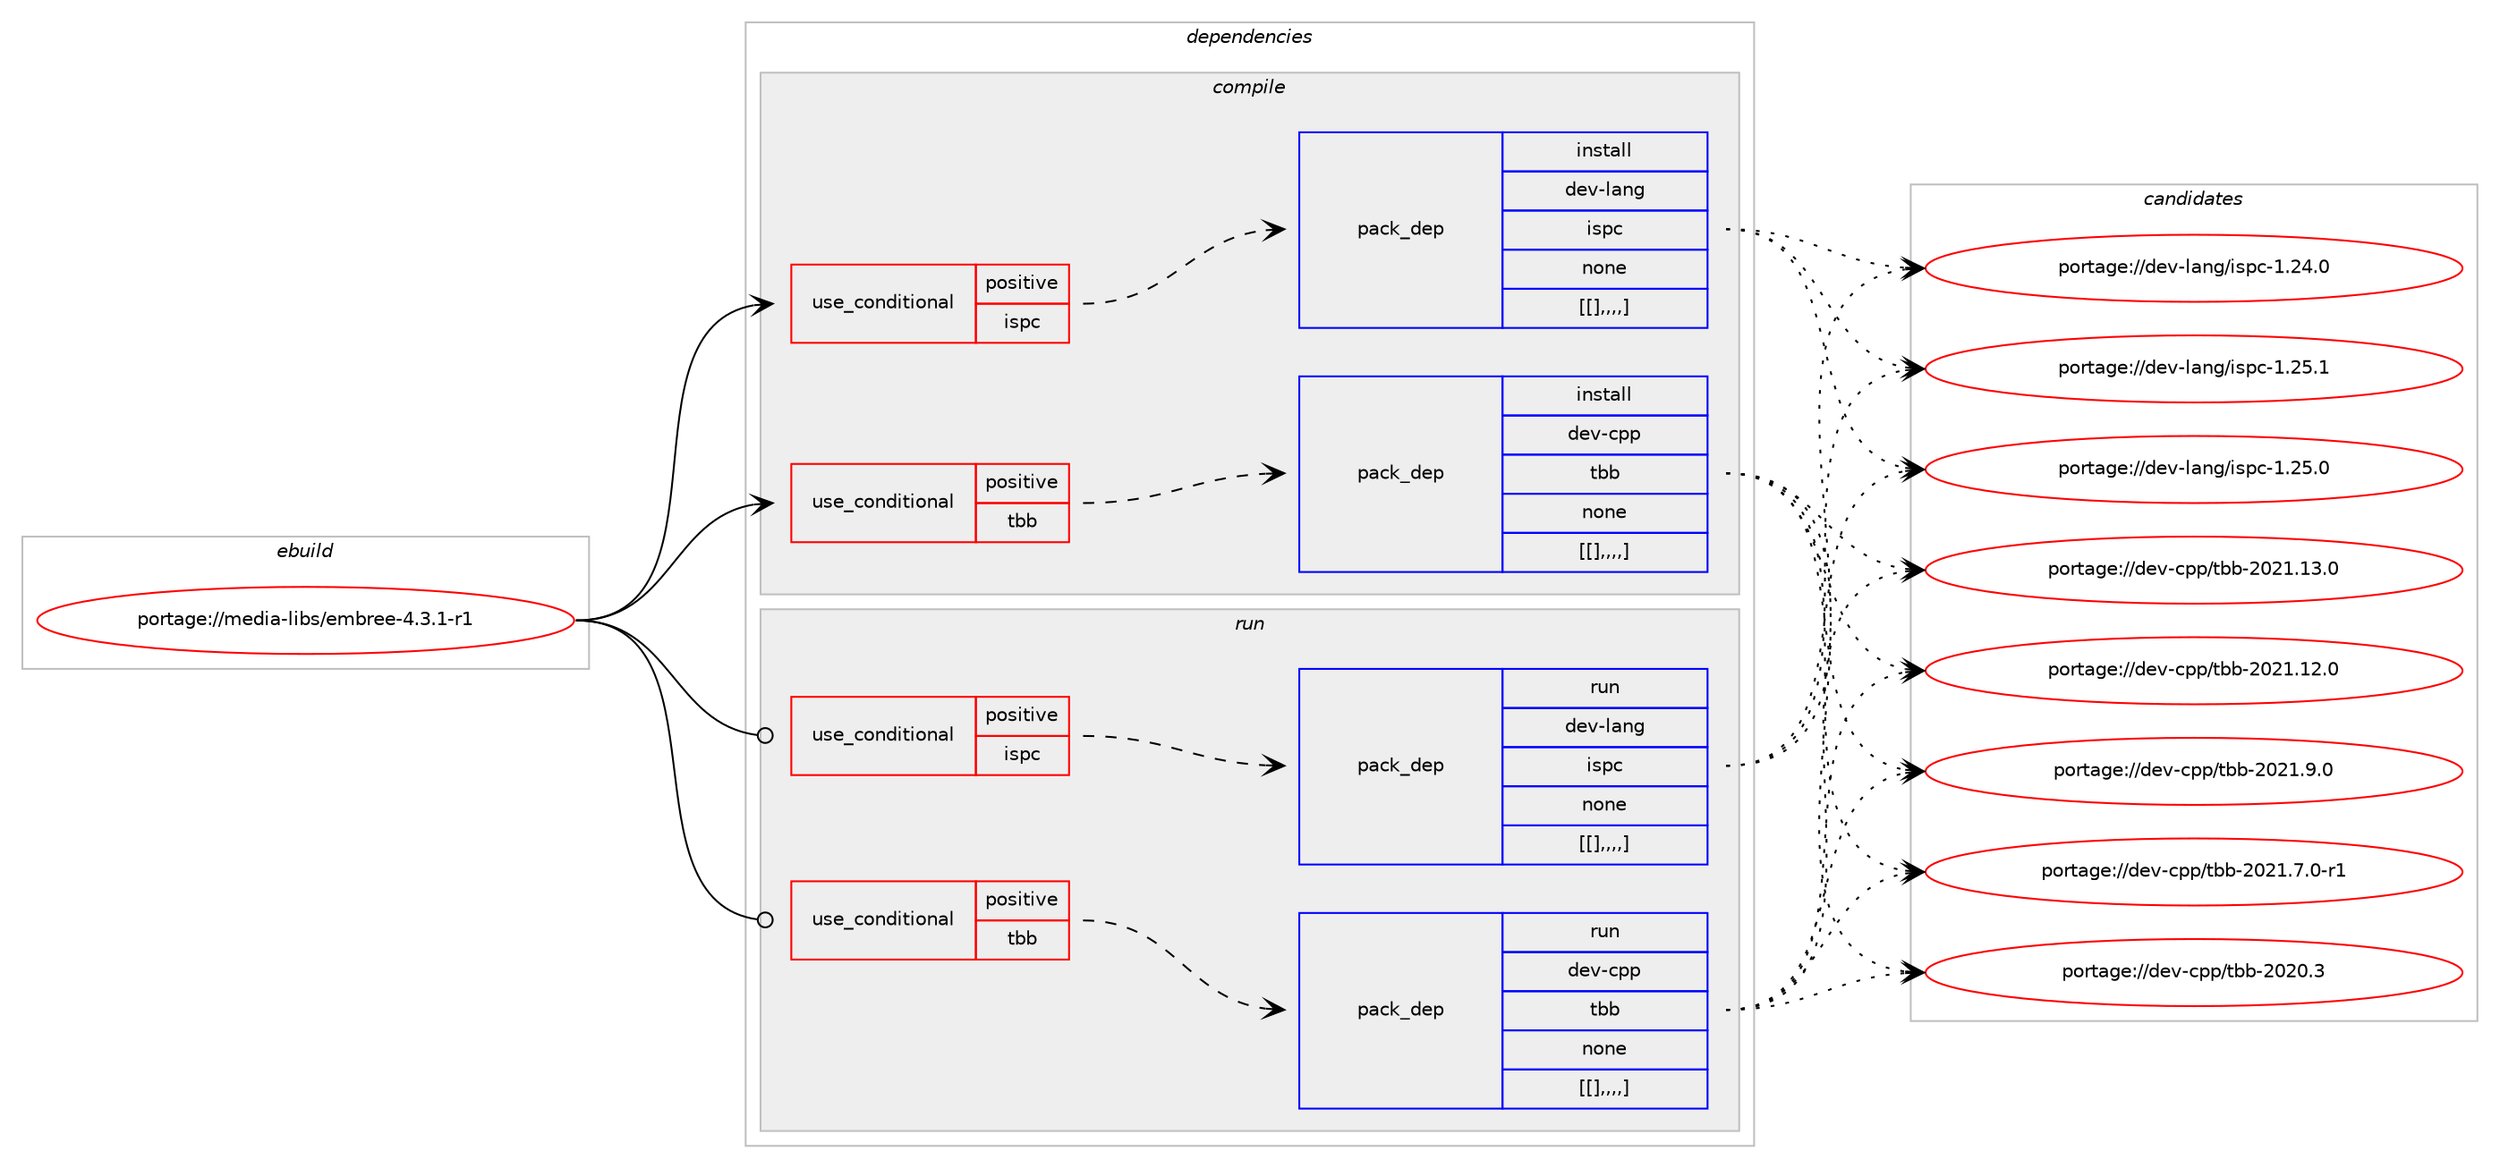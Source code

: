 digraph prolog {

# *************
# Graph options
# *************

newrank=true;
concentrate=true;
compound=true;
graph [rankdir=LR,fontname=Helvetica,fontsize=10,ranksep=1.5];#, ranksep=2.5, nodesep=0.2];
edge  [arrowhead=vee];
node  [fontname=Helvetica,fontsize=10];

# **********
# The ebuild
# **********

subgraph cluster_leftcol {
color=gray;
label=<<i>ebuild</i>>;
id [label="portage://media-libs/embree-4.3.1-r1", color=red, width=4, href="../media-libs/embree-4.3.1-r1.svg"];
}

# ****************
# The dependencies
# ****************

subgraph cluster_midcol {
color=gray;
label=<<i>dependencies</i>>;
subgraph cluster_compile {
fillcolor="#eeeeee";
style=filled;
label=<<i>compile</i>>;
subgraph cond80596 {
dependency319174 [label=<<TABLE BORDER="0" CELLBORDER="1" CELLSPACING="0" CELLPADDING="4"><TR><TD ROWSPAN="3" CELLPADDING="10">use_conditional</TD></TR><TR><TD>positive</TD></TR><TR><TD>ispc</TD></TR></TABLE>>, shape=none, color=red];
subgraph pack235947 {
dependency319329 [label=<<TABLE BORDER="0" CELLBORDER="1" CELLSPACING="0" CELLPADDING="4" WIDTH="220"><TR><TD ROWSPAN="6" CELLPADDING="30">pack_dep</TD></TR><TR><TD WIDTH="110">install</TD></TR><TR><TD>dev-lang</TD></TR><TR><TD>ispc</TD></TR><TR><TD>none</TD></TR><TR><TD>[[],,,,]</TD></TR></TABLE>>, shape=none, color=blue];
}
dependency319174:e -> dependency319329:w [weight=20,style="dashed",arrowhead="vee"];
}
id:e -> dependency319174:w [weight=20,style="solid",arrowhead="vee"];
subgraph cond80657 {
dependency319333 [label=<<TABLE BORDER="0" CELLBORDER="1" CELLSPACING="0" CELLPADDING="4"><TR><TD ROWSPAN="3" CELLPADDING="10">use_conditional</TD></TR><TR><TD>positive</TD></TR><TR><TD>tbb</TD></TR></TABLE>>, shape=none, color=red];
subgraph pack236082 {
dependency319418 [label=<<TABLE BORDER="0" CELLBORDER="1" CELLSPACING="0" CELLPADDING="4" WIDTH="220"><TR><TD ROWSPAN="6" CELLPADDING="30">pack_dep</TD></TR><TR><TD WIDTH="110">install</TD></TR><TR><TD>dev-cpp</TD></TR><TR><TD>tbb</TD></TR><TR><TD>none</TD></TR><TR><TD>[[],,,,]</TD></TR></TABLE>>, shape=none, color=blue];
}
dependency319333:e -> dependency319418:w [weight=20,style="dashed",arrowhead="vee"];
}
id:e -> dependency319333:w [weight=20,style="solid",arrowhead="vee"];
}
subgraph cluster_compileandrun {
fillcolor="#eeeeee";
style=filled;
label=<<i>compile and run</i>>;
}
subgraph cluster_run {
fillcolor="#eeeeee";
style=filled;
label=<<i>run</i>>;
subgraph cond80687 {
dependency319475 [label=<<TABLE BORDER="0" CELLBORDER="1" CELLSPACING="0" CELLPADDING="4"><TR><TD ROWSPAN="3" CELLPADDING="10">use_conditional</TD></TR><TR><TD>positive</TD></TR><TR><TD>ispc</TD></TR></TABLE>>, shape=none, color=red];
subgraph pack236139 {
dependency319578 [label=<<TABLE BORDER="0" CELLBORDER="1" CELLSPACING="0" CELLPADDING="4" WIDTH="220"><TR><TD ROWSPAN="6" CELLPADDING="30">pack_dep</TD></TR><TR><TD WIDTH="110">run</TD></TR><TR><TD>dev-lang</TD></TR><TR><TD>ispc</TD></TR><TR><TD>none</TD></TR><TR><TD>[[],,,,]</TD></TR></TABLE>>, shape=none, color=blue];
}
dependency319475:e -> dependency319578:w [weight=20,style="dashed",arrowhead="vee"];
}
id:e -> dependency319475:w [weight=20,style="solid",arrowhead="odot"];
subgraph cond80739 {
dependency319580 [label=<<TABLE BORDER="0" CELLBORDER="1" CELLSPACING="0" CELLPADDING="4"><TR><TD ROWSPAN="3" CELLPADDING="10">use_conditional</TD></TR><TR><TD>positive</TD></TR><TR><TD>tbb</TD></TR></TABLE>>, shape=none, color=red];
subgraph pack236222 {
dependency319660 [label=<<TABLE BORDER="0" CELLBORDER="1" CELLSPACING="0" CELLPADDING="4" WIDTH="220"><TR><TD ROWSPAN="6" CELLPADDING="30">pack_dep</TD></TR><TR><TD WIDTH="110">run</TD></TR><TR><TD>dev-cpp</TD></TR><TR><TD>tbb</TD></TR><TR><TD>none</TD></TR><TR><TD>[[],,,,]</TD></TR></TABLE>>, shape=none, color=blue];
}
dependency319580:e -> dependency319660:w [weight=20,style="dashed",arrowhead="vee"];
}
id:e -> dependency319580:w [weight=20,style="solid",arrowhead="odot"];
}
}

# **************
# The candidates
# **************

subgraph cluster_choices {
rank=same;
color=gray;
label=<<i>candidates</i>>;

subgraph choice235298 {
color=black;
nodesep=1;
choice1001011184510897110103471051151129945494650534649 [label="portage://dev-lang/ispc-1.25.1", color=red, width=4,href="../dev-lang/ispc-1.25.1.svg"];
choice1001011184510897110103471051151129945494650534648 [label="portage://dev-lang/ispc-1.25.0", color=red, width=4,href="../dev-lang/ispc-1.25.0.svg"];
choice1001011184510897110103471051151129945494650524648 [label="portage://dev-lang/ispc-1.24.0", color=red, width=4,href="../dev-lang/ispc-1.24.0.svg"];
dependency319329:e -> choice1001011184510897110103471051151129945494650534649:w [style=dotted,weight="100"];
dependency319329:e -> choice1001011184510897110103471051151129945494650534648:w [style=dotted,weight="100"];
dependency319329:e -> choice1001011184510897110103471051151129945494650524648:w [style=dotted,weight="100"];
}
subgraph choice235305 {
color=black;
nodesep=1;
choice100101118459911211247116989845504850494649514648 [label="portage://dev-cpp/tbb-2021.13.0", color=red, width=4,href="../dev-cpp/tbb-2021.13.0.svg"];
choice100101118459911211247116989845504850494649504648 [label="portage://dev-cpp/tbb-2021.12.0", color=red, width=4,href="../dev-cpp/tbb-2021.12.0.svg"];
choice1001011184599112112471169898455048504946574648 [label="portage://dev-cpp/tbb-2021.9.0", color=red, width=4,href="../dev-cpp/tbb-2021.9.0.svg"];
choice10010111845991121124711698984550485049465546484511449 [label="portage://dev-cpp/tbb-2021.7.0-r1", color=red, width=4,href="../dev-cpp/tbb-2021.7.0-r1.svg"];
choice100101118459911211247116989845504850484651 [label="portage://dev-cpp/tbb-2020.3", color=red, width=4,href="../dev-cpp/tbb-2020.3.svg"];
dependency319418:e -> choice100101118459911211247116989845504850494649514648:w [style=dotted,weight="100"];
dependency319418:e -> choice100101118459911211247116989845504850494649504648:w [style=dotted,weight="100"];
dependency319418:e -> choice1001011184599112112471169898455048504946574648:w [style=dotted,weight="100"];
dependency319418:e -> choice10010111845991121124711698984550485049465546484511449:w [style=dotted,weight="100"];
dependency319418:e -> choice100101118459911211247116989845504850484651:w [style=dotted,weight="100"];
}
subgraph choice235308 {
color=black;
nodesep=1;
choice1001011184510897110103471051151129945494650534649 [label="portage://dev-lang/ispc-1.25.1", color=red, width=4,href="../dev-lang/ispc-1.25.1.svg"];
choice1001011184510897110103471051151129945494650534648 [label="portage://dev-lang/ispc-1.25.0", color=red, width=4,href="../dev-lang/ispc-1.25.0.svg"];
choice1001011184510897110103471051151129945494650524648 [label="portage://dev-lang/ispc-1.24.0", color=red, width=4,href="../dev-lang/ispc-1.24.0.svg"];
dependency319578:e -> choice1001011184510897110103471051151129945494650534649:w [style=dotted,weight="100"];
dependency319578:e -> choice1001011184510897110103471051151129945494650534648:w [style=dotted,weight="100"];
dependency319578:e -> choice1001011184510897110103471051151129945494650524648:w [style=dotted,weight="100"];
}
subgraph choice235328 {
color=black;
nodesep=1;
choice100101118459911211247116989845504850494649514648 [label="portage://dev-cpp/tbb-2021.13.0", color=red, width=4,href="../dev-cpp/tbb-2021.13.0.svg"];
choice100101118459911211247116989845504850494649504648 [label="portage://dev-cpp/tbb-2021.12.0", color=red, width=4,href="../dev-cpp/tbb-2021.12.0.svg"];
choice1001011184599112112471169898455048504946574648 [label="portage://dev-cpp/tbb-2021.9.0", color=red, width=4,href="../dev-cpp/tbb-2021.9.0.svg"];
choice10010111845991121124711698984550485049465546484511449 [label="portage://dev-cpp/tbb-2021.7.0-r1", color=red, width=4,href="../dev-cpp/tbb-2021.7.0-r1.svg"];
choice100101118459911211247116989845504850484651 [label="portage://dev-cpp/tbb-2020.3", color=red, width=4,href="../dev-cpp/tbb-2020.3.svg"];
dependency319660:e -> choice100101118459911211247116989845504850494649514648:w [style=dotted,weight="100"];
dependency319660:e -> choice100101118459911211247116989845504850494649504648:w [style=dotted,weight="100"];
dependency319660:e -> choice1001011184599112112471169898455048504946574648:w [style=dotted,weight="100"];
dependency319660:e -> choice10010111845991121124711698984550485049465546484511449:w [style=dotted,weight="100"];
dependency319660:e -> choice100101118459911211247116989845504850484651:w [style=dotted,weight="100"];
}
}

}
